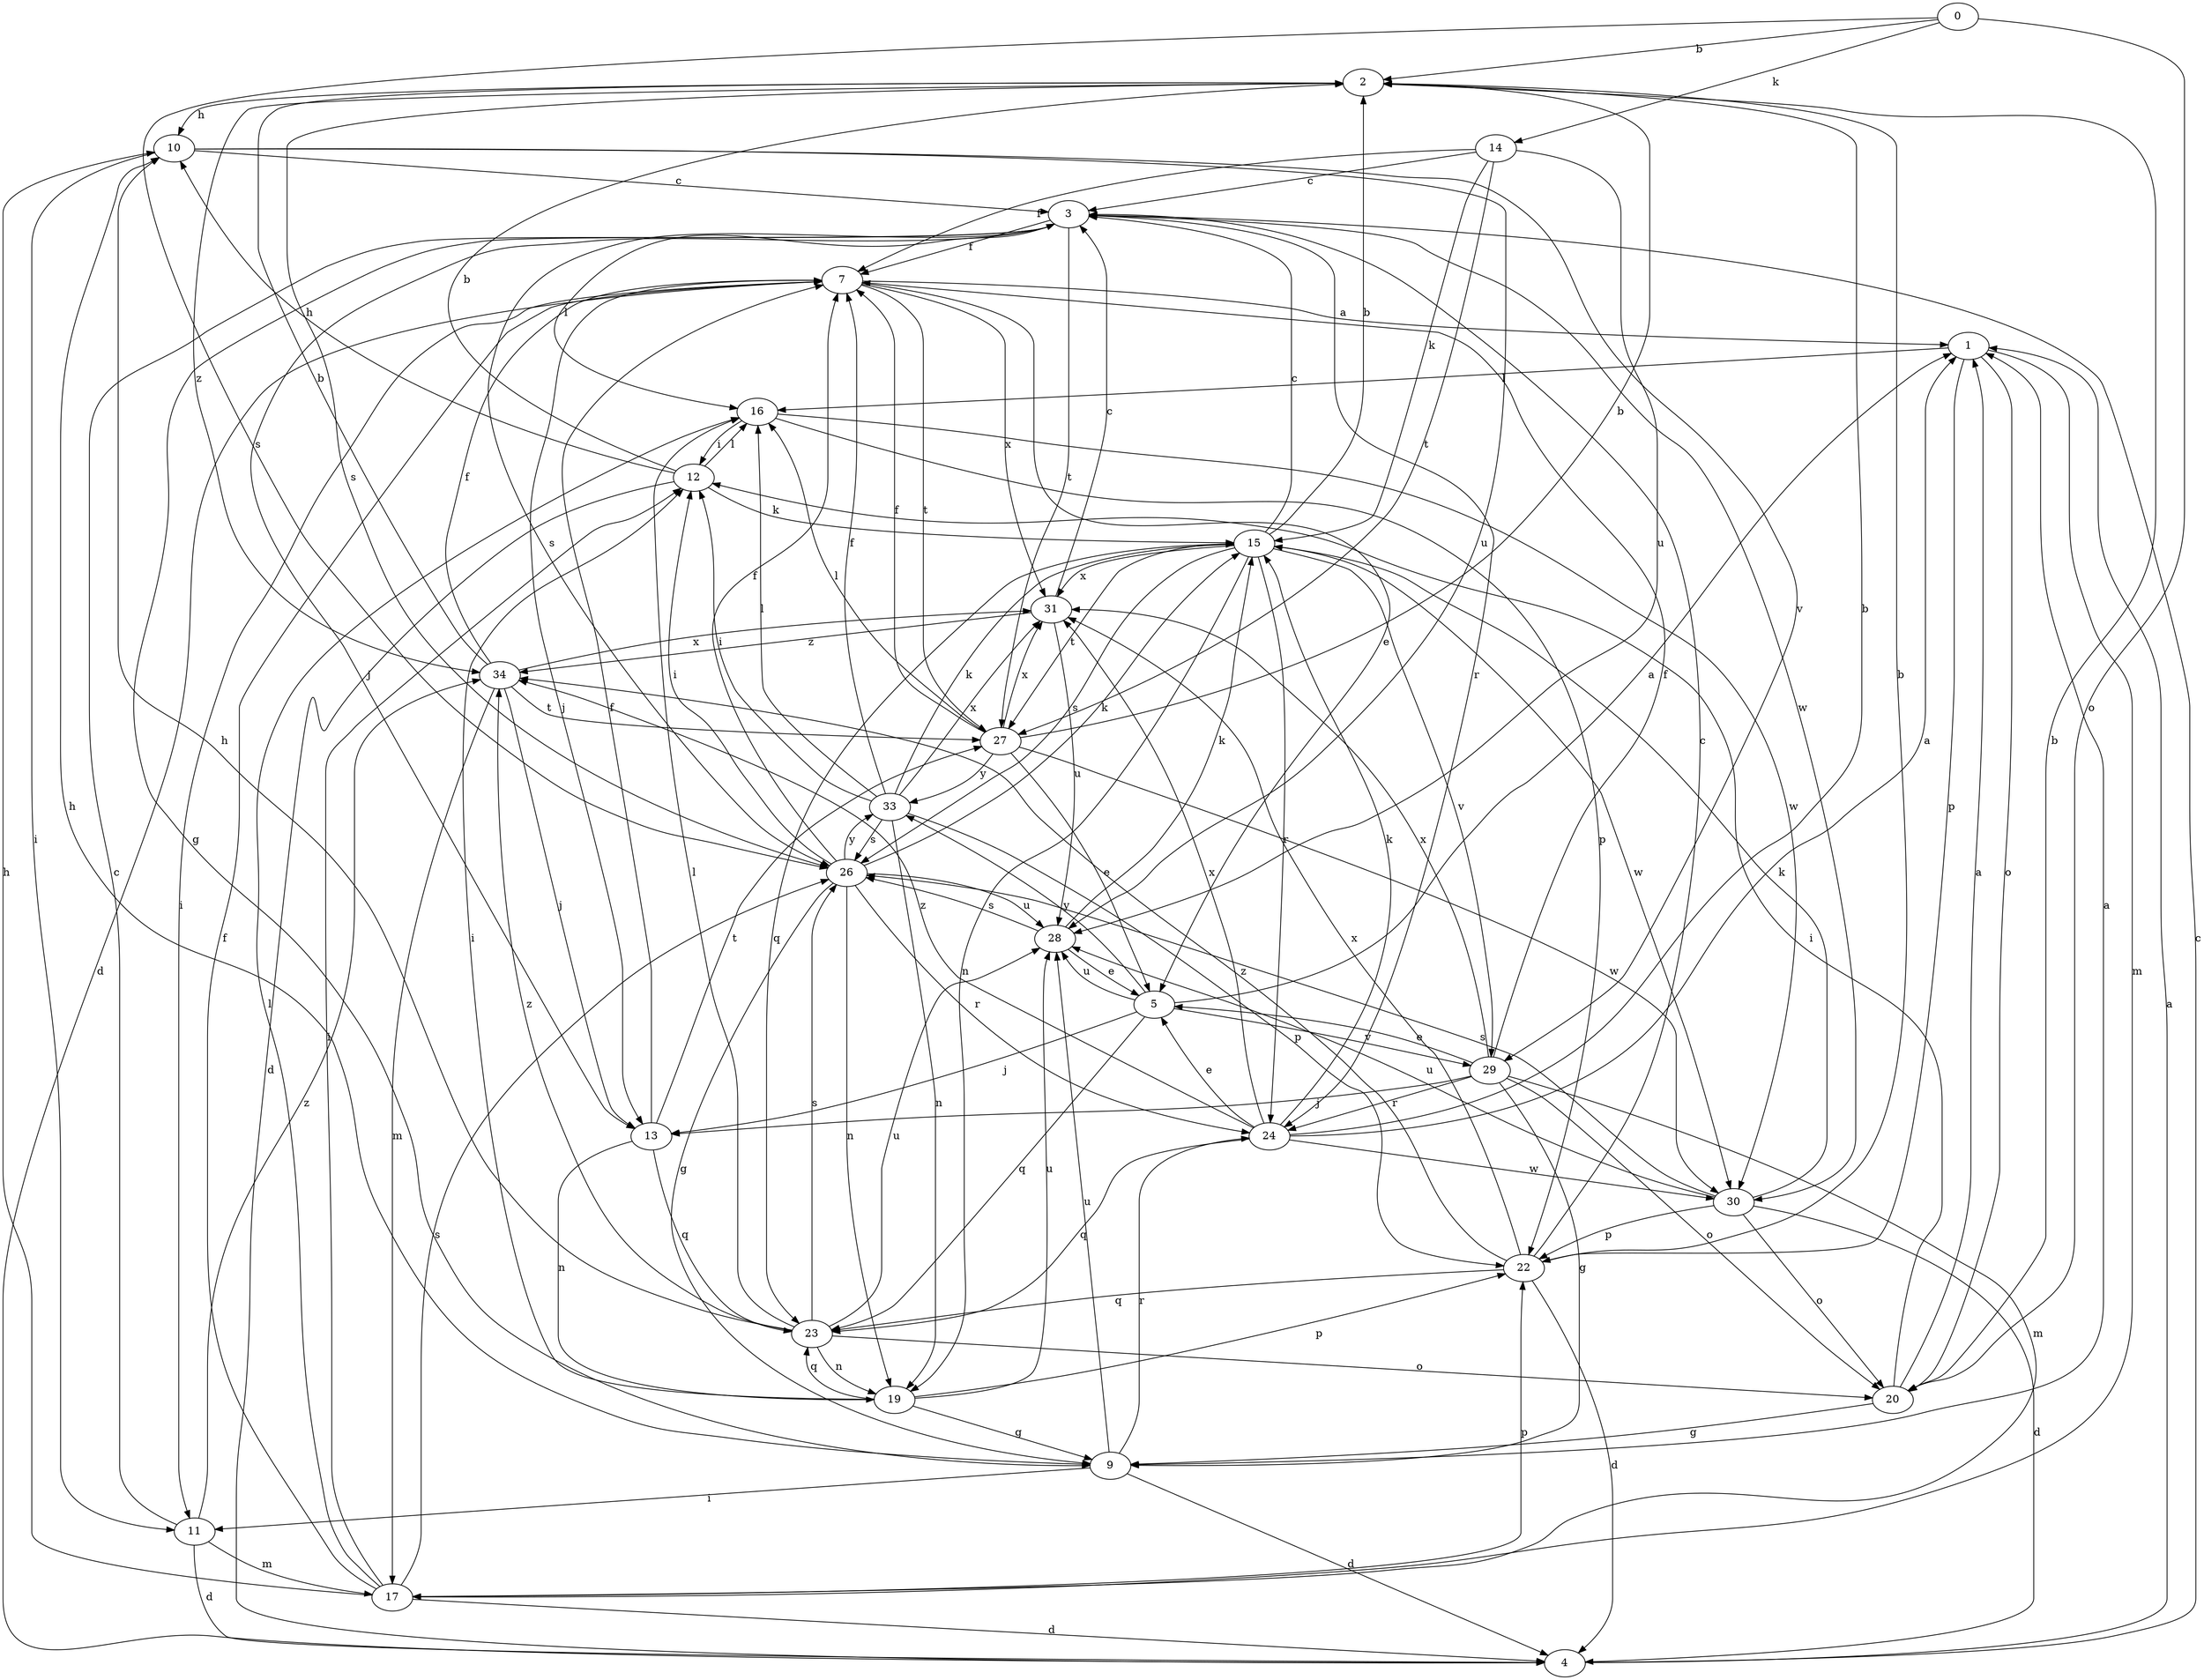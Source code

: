 strict digraph  {
0;
1;
2;
3;
4;
5;
7;
9;
10;
11;
12;
13;
14;
15;
16;
17;
19;
20;
22;
23;
24;
26;
27;
28;
29;
30;
31;
33;
34;
0 -> 2  [label=b];
0 -> 14  [label=k];
0 -> 20  [label=o];
0 -> 26  [label=s];
1 -> 16  [label=l];
1 -> 17  [label=m];
1 -> 20  [label=o];
1 -> 22  [label=p];
2 -> 10  [label=h];
2 -> 26  [label=s];
2 -> 34  [label=z];
3 -> 7  [label=f];
3 -> 9  [label=g];
3 -> 13  [label=j];
3 -> 16  [label=l];
3 -> 24  [label=r];
3 -> 26  [label=s];
3 -> 27  [label=t];
3 -> 30  [label=w];
4 -> 1  [label=a];
4 -> 3  [label=c];
5 -> 1  [label=a];
5 -> 13  [label=j];
5 -> 23  [label=q];
5 -> 28  [label=u];
5 -> 29  [label=v];
5 -> 33  [label=y];
7 -> 1  [label=a];
7 -> 4  [label=d];
7 -> 5  [label=e];
7 -> 11  [label=i];
7 -> 13  [label=j];
7 -> 27  [label=t];
7 -> 31  [label=x];
9 -> 1  [label=a];
9 -> 4  [label=d];
9 -> 10  [label=h];
9 -> 11  [label=i];
9 -> 24  [label=r];
9 -> 28  [label=u];
10 -> 3  [label=c];
10 -> 11  [label=i];
10 -> 28  [label=u];
10 -> 29  [label=v];
11 -> 3  [label=c];
11 -> 4  [label=d];
11 -> 17  [label=m];
11 -> 34  [label=z];
12 -> 2  [label=b];
12 -> 4  [label=d];
12 -> 10  [label=h];
12 -> 15  [label=k];
12 -> 16  [label=l];
13 -> 7  [label=f];
13 -> 19  [label=n];
13 -> 23  [label=q];
13 -> 27  [label=t];
14 -> 3  [label=c];
14 -> 7  [label=f];
14 -> 15  [label=k];
14 -> 27  [label=t];
14 -> 28  [label=u];
15 -> 2  [label=b];
15 -> 3  [label=c];
15 -> 19  [label=n];
15 -> 23  [label=q];
15 -> 24  [label=r];
15 -> 26  [label=s];
15 -> 27  [label=t];
15 -> 29  [label=v];
15 -> 30  [label=w];
15 -> 31  [label=x];
16 -> 12  [label=i];
16 -> 22  [label=p];
16 -> 30  [label=w];
17 -> 4  [label=d];
17 -> 7  [label=f];
17 -> 10  [label=h];
17 -> 12  [label=i];
17 -> 16  [label=l];
17 -> 22  [label=p];
17 -> 26  [label=s];
19 -> 9  [label=g];
19 -> 12  [label=i];
19 -> 22  [label=p];
19 -> 23  [label=q];
19 -> 28  [label=u];
20 -> 1  [label=a];
20 -> 2  [label=b];
20 -> 9  [label=g];
20 -> 12  [label=i];
22 -> 2  [label=b];
22 -> 3  [label=c];
22 -> 4  [label=d];
22 -> 23  [label=q];
22 -> 31  [label=x];
22 -> 34  [label=z];
23 -> 10  [label=h];
23 -> 16  [label=l];
23 -> 19  [label=n];
23 -> 20  [label=o];
23 -> 26  [label=s];
23 -> 28  [label=u];
23 -> 34  [label=z];
24 -> 1  [label=a];
24 -> 2  [label=b];
24 -> 5  [label=e];
24 -> 15  [label=k];
24 -> 23  [label=q];
24 -> 30  [label=w];
24 -> 31  [label=x];
24 -> 34  [label=z];
26 -> 7  [label=f];
26 -> 9  [label=g];
26 -> 12  [label=i];
26 -> 15  [label=k];
26 -> 19  [label=n];
26 -> 24  [label=r];
26 -> 28  [label=u];
26 -> 33  [label=y];
27 -> 2  [label=b];
27 -> 5  [label=e];
27 -> 7  [label=f];
27 -> 16  [label=l];
27 -> 30  [label=w];
27 -> 31  [label=x];
27 -> 33  [label=y];
28 -> 5  [label=e];
28 -> 15  [label=k];
28 -> 26  [label=s];
29 -> 5  [label=e];
29 -> 7  [label=f];
29 -> 9  [label=g];
29 -> 13  [label=j];
29 -> 17  [label=m];
29 -> 20  [label=o];
29 -> 24  [label=r];
29 -> 31  [label=x];
30 -> 4  [label=d];
30 -> 15  [label=k];
30 -> 20  [label=o];
30 -> 22  [label=p];
30 -> 26  [label=s];
30 -> 28  [label=u];
31 -> 3  [label=c];
31 -> 28  [label=u];
31 -> 34  [label=z];
33 -> 7  [label=f];
33 -> 12  [label=i];
33 -> 15  [label=k];
33 -> 16  [label=l];
33 -> 19  [label=n];
33 -> 22  [label=p];
33 -> 26  [label=s];
33 -> 31  [label=x];
34 -> 2  [label=b];
34 -> 7  [label=f];
34 -> 13  [label=j];
34 -> 17  [label=m];
34 -> 27  [label=t];
34 -> 31  [label=x];
}
